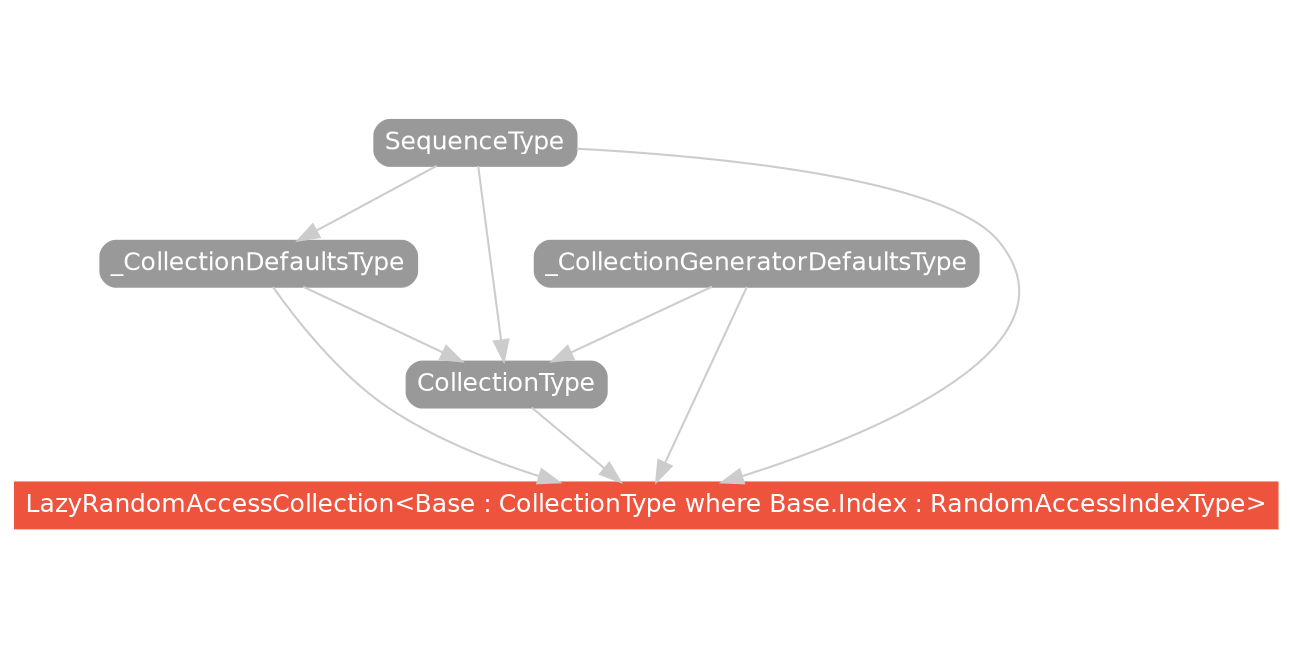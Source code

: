 strict digraph "LazyRandomAccessCollection<Base : CollectionType where Base.Index : RandomAccessIndexType> - Type Hierarchy - SwiftDoc.org" {
    pad="0.1,0.8"
    node [shape=box, style="filled,rounded", color="#999999", fillcolor="#999999", fontcolor=white, fontname=Helvetica, fontnames="Helvetica,sansserif", fontsize=12, margin="0.07,0.05", height="0.3"]
    edge [color="#cccccc"]
    "CollectionType" [URL="/protocol/CollectionType/"]
    "LazyRandomAccessCollection<Base : CollectionType where Base.Index : RandomAccessIndexType>" [URL="/type/LazyRandomAccessCollection/", style="filled", fillcolor="#ee543d", color="#ee543d"]
    "SequenceType" [URL="/protocol/SequenceType/"]
    "_CollectionDefaultsType" [URL="/protocol/_CollectionDefaultsType/"]
    "_CollectionGeneratorDefaultsType" [URL="/protocol/_CollectionGeneratorDefaultsType/"]    "CollectionType" -> "LazyRandomAccessCollection<Base : CollectionType where Base.Index : RandomAccessIndexType>"
    "SequenceType" -> "LazyRandomAccessCollection<Base : CollectionType where Base.Index : RandomAccessIndexType>"
    "_CollectionDefaultsType" -> "LazyRandomAccessCollection<Base : CollectionType where Base.Index : RandomAccessIndexType>"
    "_CollectionGeneratorDefaultsType" -> "LazyRandomAccessCollection<Base : CollectionType where Base.Index : RandomAccessIndexType>"
    "SequenceType" -> "CollectionType"
    "_CollectionDefaultsType" -> "CollectionType"
    "_CollectionGeneratorDefaultsType" -> "CollectionType"
    "SequenceType" -> "_CollectionDefaultsType"
    "SequenceType" -> "_CollectionDefaultsType"
    subgraph Types {
        rank = max; "LazyRandomAccessCollection<Base : CollectionType where Base.Index : RandomAccessIndexType>";
    }
}